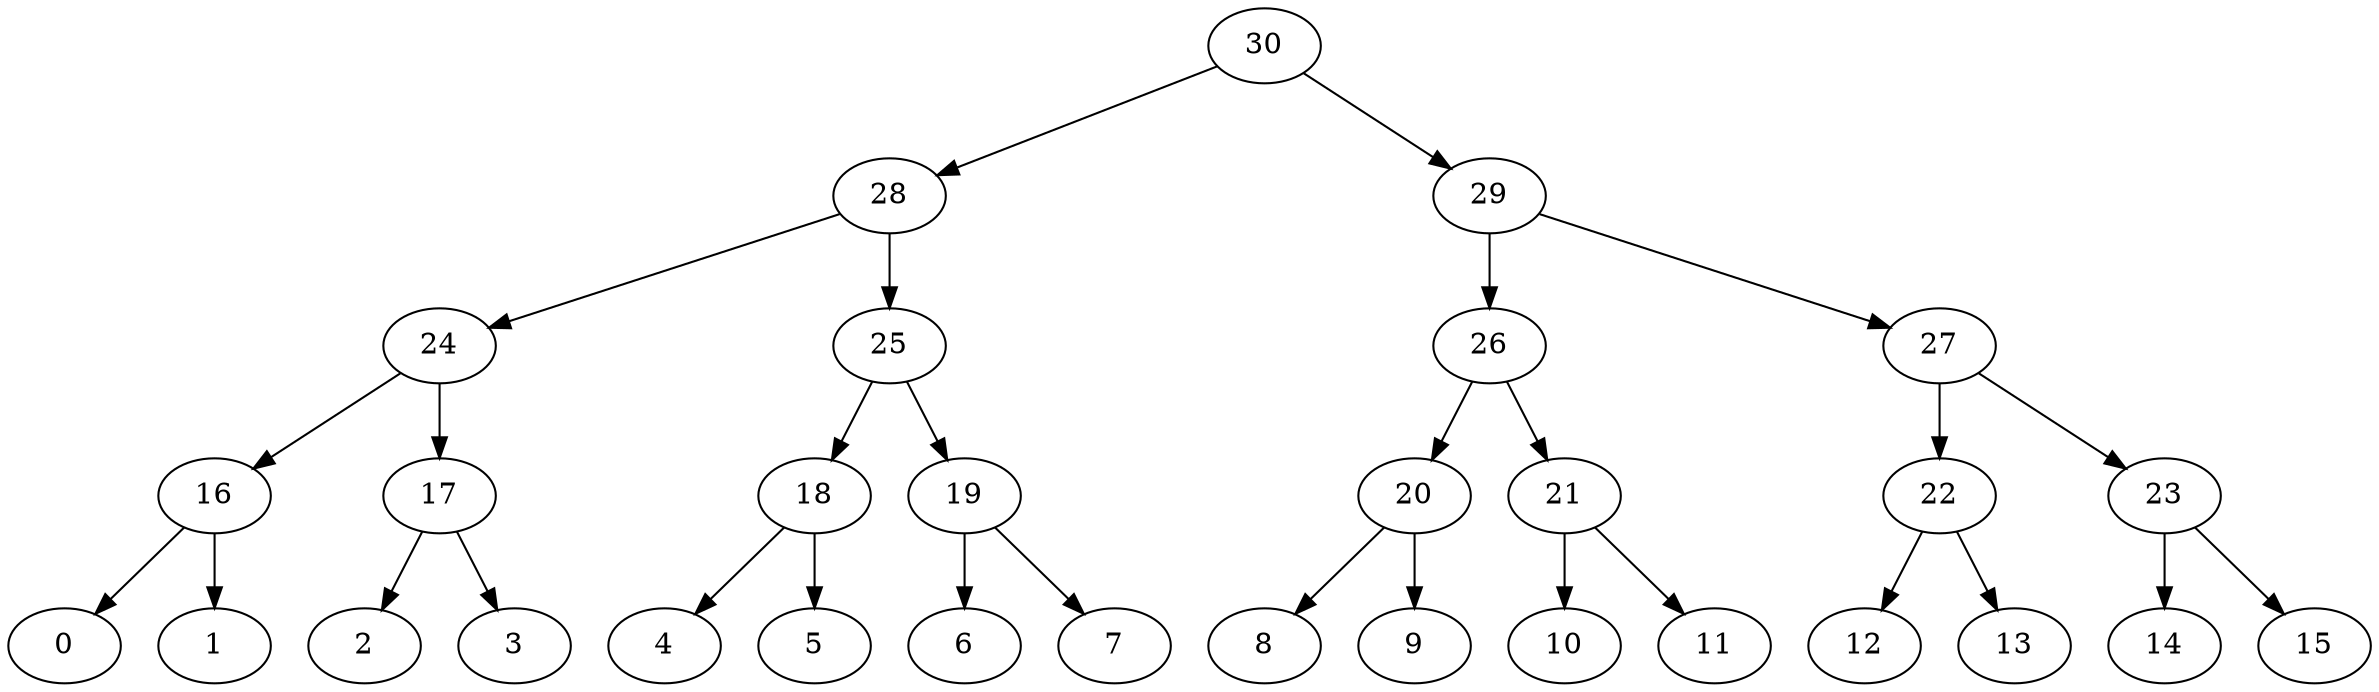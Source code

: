 digraph tree{
16 -> 0
16 -> 1
17 -> 2
17 -> 3
18 -> 4
18 -> 5
19 -> 6
19 -> 7
20 -> 8
20 -> 9
21 -> 10
21 -> 11
22 -> 12
22 -> 13
23 -> 14
23 -> 15
24 -> 16
24 -> 17
25 -> 18
25 -> 19
26 -> 20
26 -> 21
27 -> 22
27 -> 23
28 -> 24
28 -> 25
29 -> 26
29 -> 27
30 -> 28
30 -> 29
}

